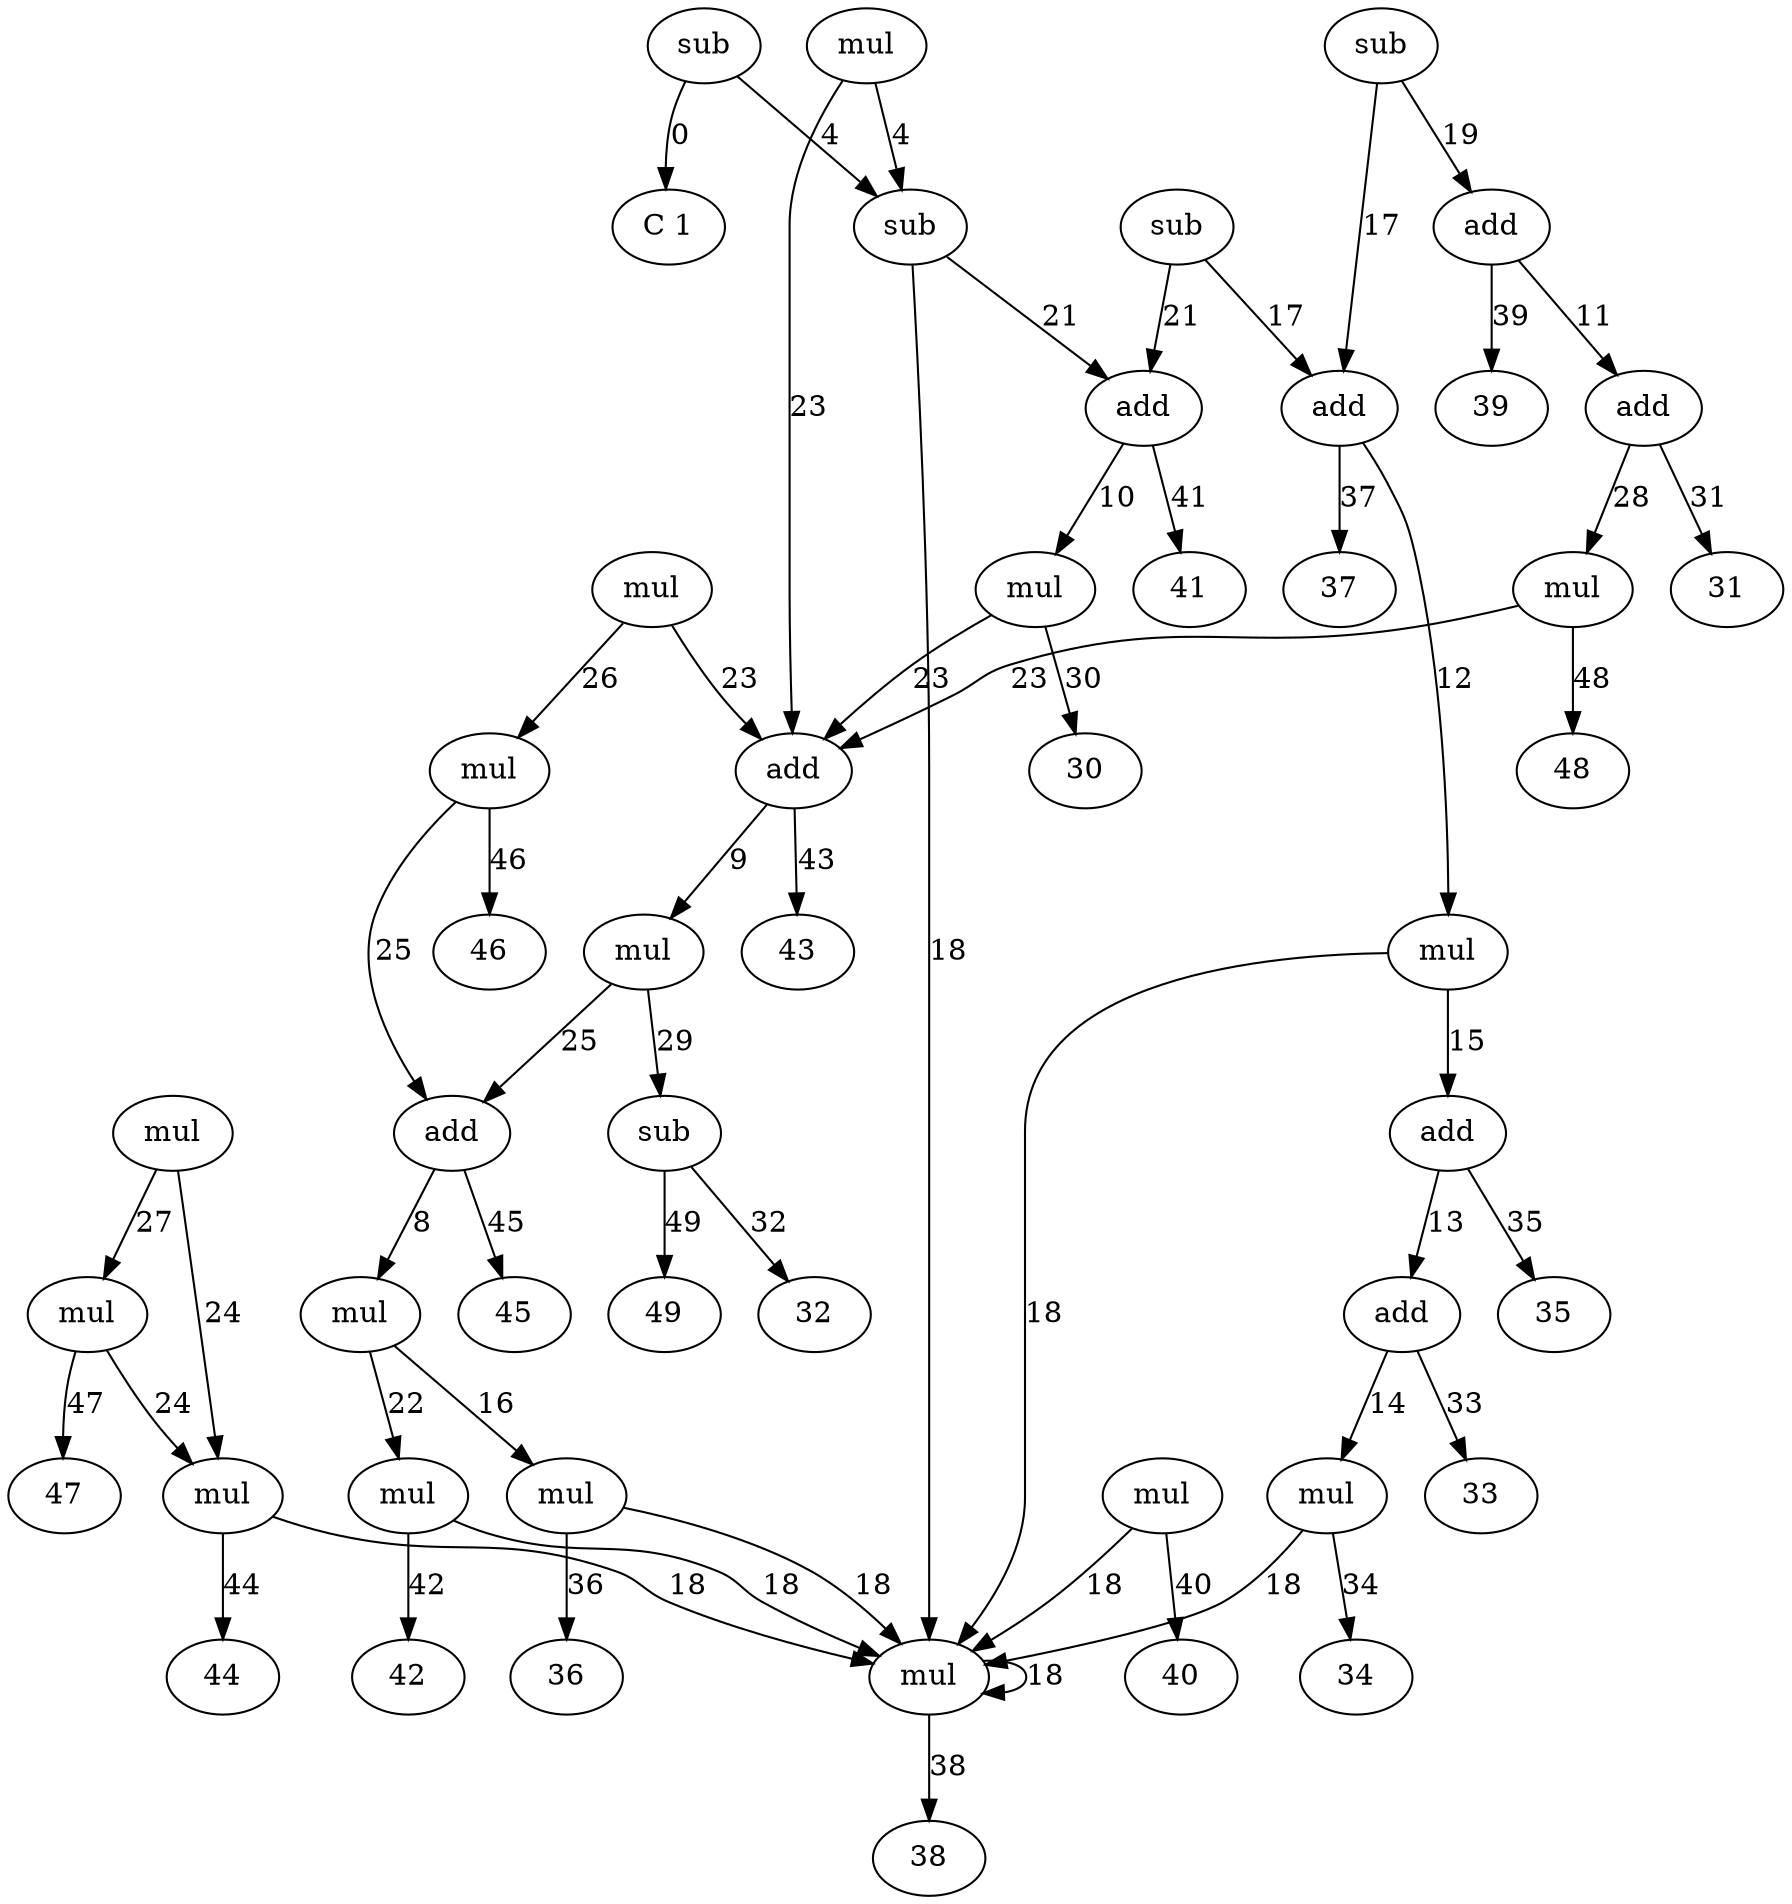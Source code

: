 digraph G {
0 [label="C 1"]
1 [label="sub"]
1 -> 4 [label="4"]
1 -> 0 [label="0"]
2 [label="sub"]
2 -> 17 [label="17"]
2 -> 19 [label="19"]
3 [label="sub"]
3 -> 17 [label="17"]
3 -> 21 [label="21"]
4 [label="sub"]
4 -> 18 [label="18"]
4 -> 21 [label="21"]
5 [label="mul"]
5 -> 4 [label="4"]
5 -> 23 [label="23"]
6 [label="mul"]
6 -> 23 [label="23"]
6 -> 26 [label="26"]
7 [label="mul"]
7 -> 24 [label="24"]
7 -> 27 [label="27"]
8 [label="mul"]
8 -> 16 [label="16"]
8 -> 22 [label="22"]
9 [label="mul"]
9 -> 25 [label="25"]
9 -> 29 [label="29"]
10 [label="mul"]
10 -> 23 [label="23"]
10 -> 30 [label="30"]
11 [label="add"]
11 -> 28 [label="28"]
11 -> 31 [label="31"]
12 [label="mul"]
12 -> 15 [label="15"]
12 -> 18 [label="18"]
13 [label="add"]
13 -> 14 [label="14"]
13 -> 33 [label="33"]
14 [label="mul"]
14 -> 18 [label="18"]
14 -> 34 [label="34"]
15 [label="add"]
15 -> 13 [label="13"]
15 -> 35 [label="35"]
16 [label="mul"]
16 -> 18 [label="18"]
16 -> 36 [label="36"]
17 [label="add"]
17 -> 12 [label="12"]
17 -> 37 [label="37"]
18 [label="mul"]
18 -> 18 [label="18"]
18 -> 38 [label="38"]
19 [label="add"]
19 -> 11 [label="11"]
19 -> 39 [label="39"]
20 [label="mul"]
20 -> 18 [label="18"]
20 -> 40 [label="40"]
21 [label="add"]
21 -> 10 [label="10"]
21 -> 41 [label="41"]
22 [label="mul"]
22 -> 18 [label="18"]
22 -> 42 [label="42"]
23 [label="add"]
23 -> 9 [label="9"]
23 -> 43 [label="43"]
24 [label="mul"]
24 -> 18 [label="18"]
24 -> 44 [label="44"]
25 [label="add"]
25 -> 8 [label="8"]
25 -> 45 [label="45"]
26 [label="mul"]
26 -> 25 [label="25"]
26 -> 46 [label="46"]
27 [label="mul"]
27 -> 24 [label="24"]
27 -> 47 [label="47"]
28 [label="mul"]
28 -> 23 [label="23"]
28 -> 48 [label="48"]
29 [label="sub"]
29 -> 32 [label="32"]
29 -> 49 [label="49"]
}
